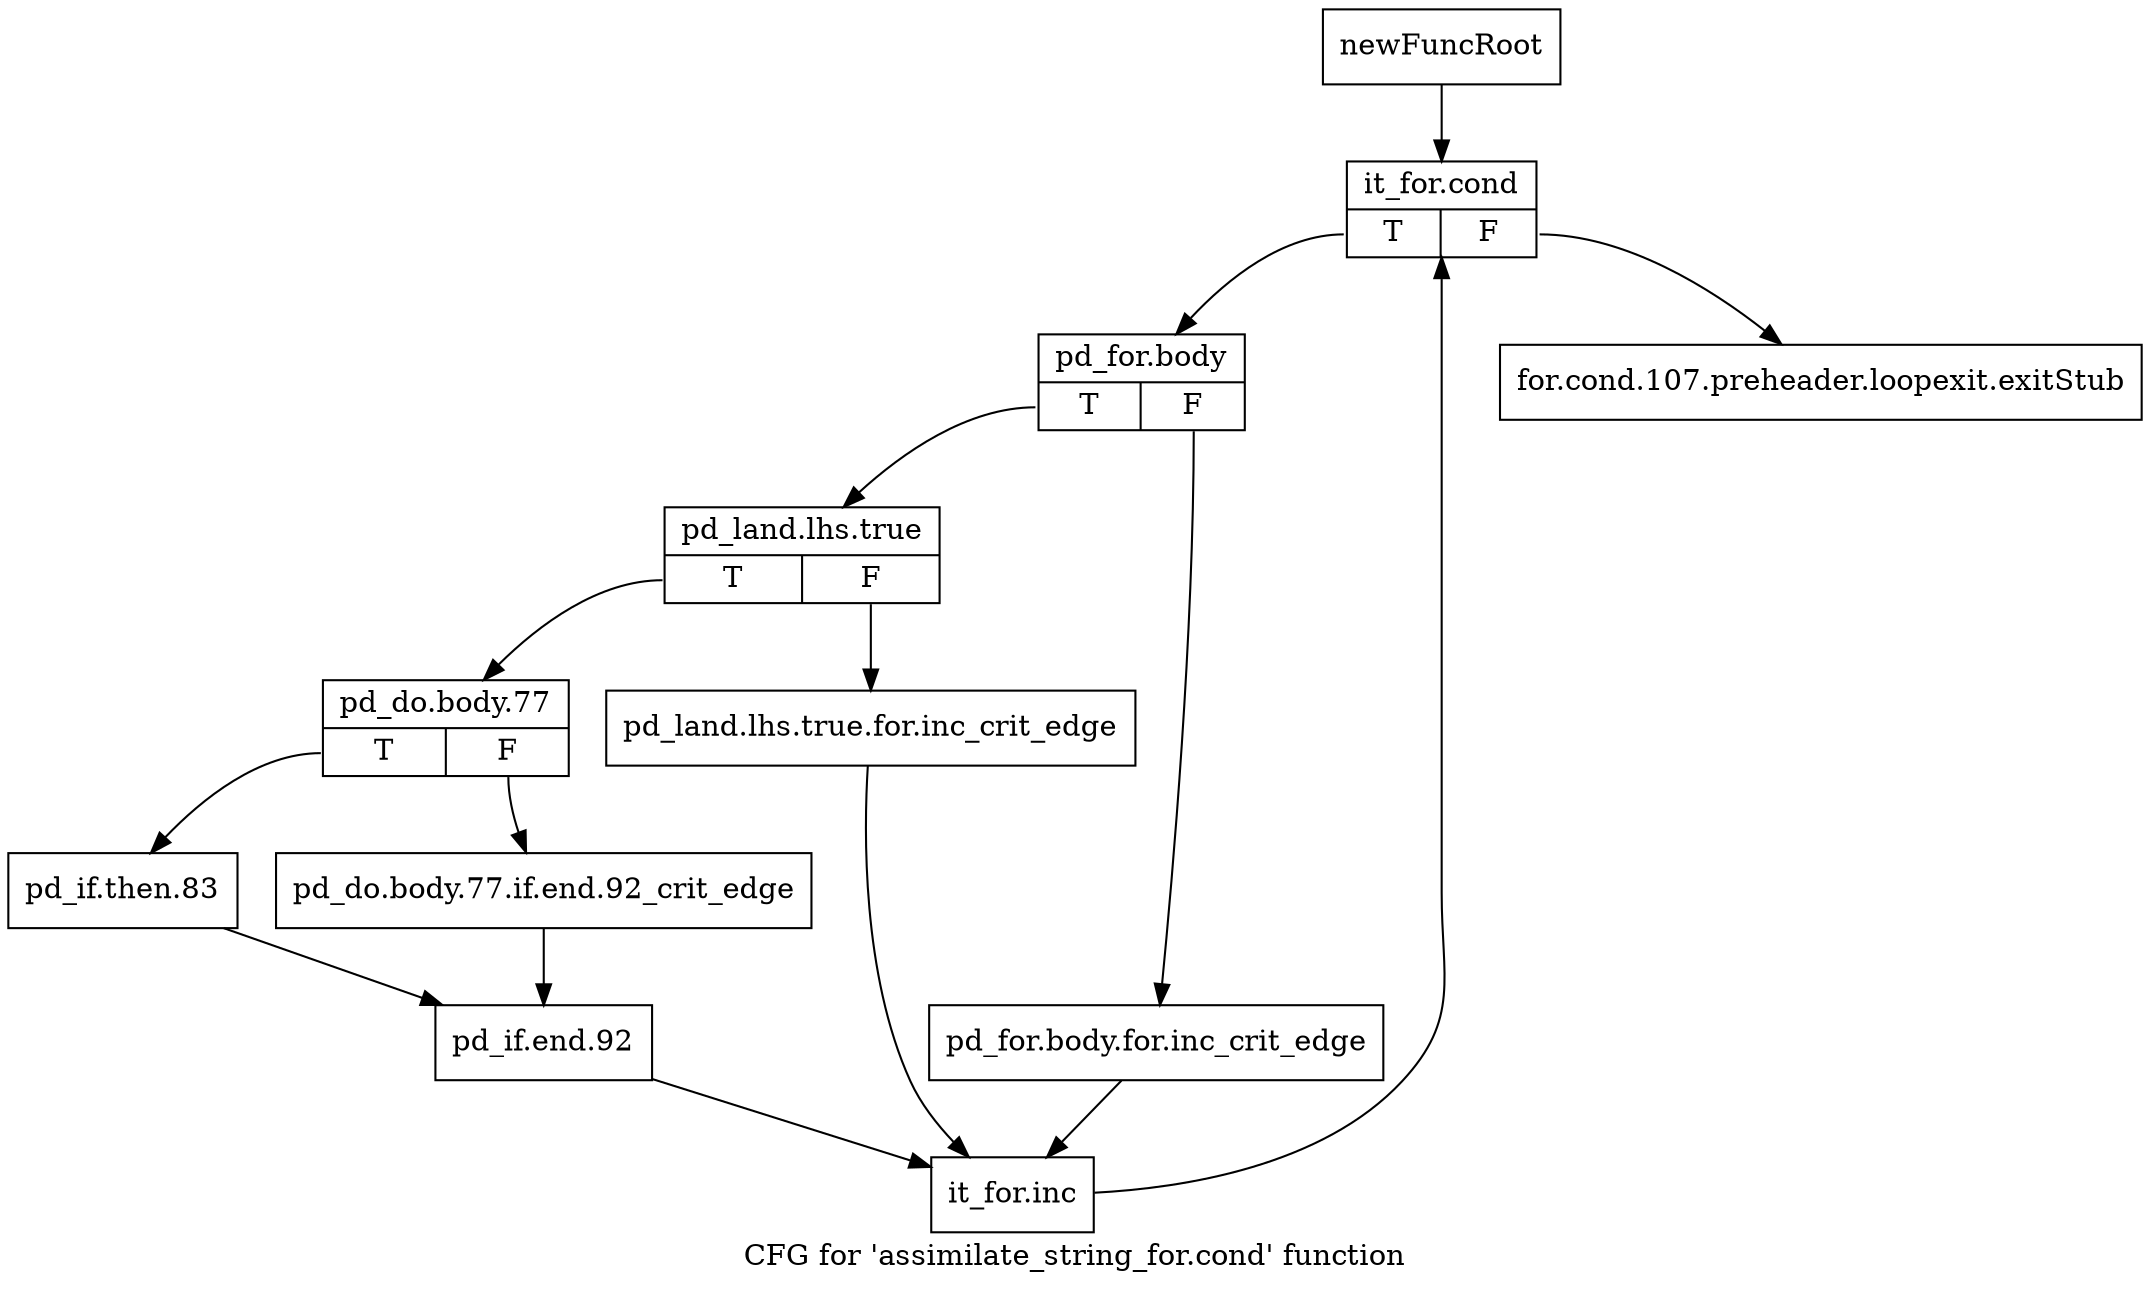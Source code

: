 digraph "CFG for 'assimilate_string_for.cond' function" {
	label="CFG for 'assimilate_string_for.cond' function";

	Node0x3e67060 [shape=record,label="{newFuncRoot}"];
	Node0x3e67060 -> Node0x3e67100;
	Node0x3e670b0 [shape=record,label="{for.cond.107.preheader.loopexit.exitStub}"];
	Node0x3e67100 [shape=record,label="{it_for.cond|{<s0>T|<s1>F}}"];
	Node0x3e67100:s0 -> Node0x3e67150;
	Node0x3e67100:s1 -> Node0x3e670b0;
	Node0x3e67150 [shape=record,label="{pd_for.body|{<s0>T|<s1>F}}"];
	Node0x3e67150:s0 -> Node0x3e67aa0;
	Node0x3e67150:s1 -> Node0x3e671a0;
	Node0x3e671a0 [shape=record,label="{pd_for.body.for.inc_crit_edge}"];
	Node0x3e671a0 -> Node0x3e67c80;
	Node0x3e67aa0 [shape=record,label="{pd_land.lhs.true|{<s0>T|<s1>F}}"];
	Node0x3e67aa0:s0 -> Node0x3e67b40;
	Node0x3e67aa0:s1 -> Node0x3e67af0;
	Node0x3e67af0 [shape=record,label="{pd_land.lhs.true.for.inc_crit_edge}"];
	Node0x3e67af0 -> Node0x3e67c80;
	Node0x3e67b40 [shape=record,label="{pd_do.body.77|{<s0>T|<s1>F}}"];
	Node0x3e67b40:s0 -> Node0x3e67be0;
	Node0x3e67b40:s1 -> Node0x3e67b90;
	Node0x3e67b90 [shape=record,label="{pd_do.body.77.if.end.92_crit_edge}"];
	Node0x3e67b90 -> Node0x3e67c30;
	Node0x3e67be0 [shape=record,label="{pd_if.then.83}"];
	Node0x3e67be0 -> Node0x3e67c30;
	Node0x3e67c30 [shape=record,label="{pd_if.end.92}"];
	Node0x3e67c30 -> Node0x3e67c80;
	Node0x3e67c80 [shape=record,label="{it_for.inc}"];
	Node0x3e67c80 -> Node0x3e67100;
}
